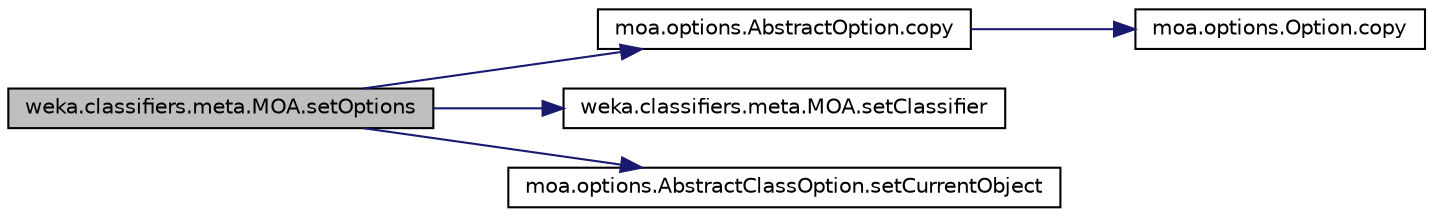 digraph G
{
  edge [fontname="Helvetica",fontsize="10",labelfontname="Helvetica",labelfontsize="10"];
  node [fontname="Helvetica",fontsize="10",shape=record];
  rankdir=LR;
  Node1 [label="weka.classifiers.meta.MOA.setOptions",height=0.2,width=0.4,color="black", fillcolor="grey75", style="filled" fontcolor="black"];
  Node1 -> Node2 [color="midnightblue",fontsize="10",style="solid",fontname="Helvetica"];
  Node2 [label="moa.options.AbstractOption.copy",height=0.2,width=0.4,color="black", fillcolor="white", style="filled",URL="$classmoa_1_1options_1_1AbstractOption.html#a0716ff12efafc1b64e13e8449fd64b25",tooltip="This method produces a copy of this object."];
  Node2 -> Node3 [color="midnightblue",fontsize="10",style="solid",fontname="Helvetica"];
  Node3 [label="moa.options.Option.copy",height=0.2,width=0.4,color="black", fillcolor="white", style="filled",URL="$interfacemoa_1_1options_1_1Option.html#a21de95695d5a72cd7698fd27a1965860",tooltip="Gets a copy of this option."];
  Node1 -> Node4 [color="midnightblue",fontsize="10",style="solid",fontname="Helvetica"];
  Node4 [label="weka.classifiers.meta.MOA.setClassifier",height=0.2,width=0.4,color="black", fillcolor="white", style="filled",URL="$classweka_1_1classifiers_1_1meta_1_1MOA.html#a5e387ee3c66242d7dd94eb41c2bba8b9",tooltip="Sets the MOA classifier to use."];
  Node1 -> Node5 [color="midnightblue",fontsize="10",style="solid",fontname="Helvetica"];
  Node5 [label="moa.options.AbstractClassOption.setCurrentObject",height=0.2,width=0.4,color="black", fillcolor="white", style="filled",URL="$classmoa_1_1options_1_1AbstractClassOption.html#acfd5cfa3727e53de94c0eb9f72530709",tooltip="Sets current object."];
}
